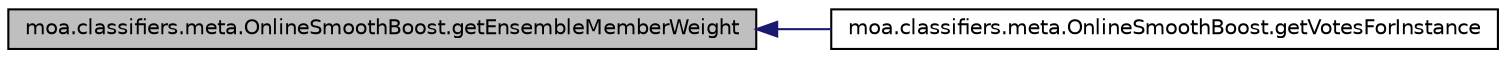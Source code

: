 digraph G
{
  edge [fontname="Helvetica",fontsize="10",labelfontname="Helvetica",labelfontsize="10"];
  node [fontname="Helvetica",fontsize="10",shape=record];
  rankdir=LR;
  Node1 [label="moa.classifiers.meta.OnlineSmoothBoost.getEnsembleMemberWeight",height=0.2,width=0.4,color="black", fillcolor="grey75", style="filled" fontcolor="black"];
  Node1 -> Node2 [dir=back,color="midnightblue",fontsize="10",style="solid",fontname="Helvetica"];
  Node2 [label="moa.classifiers.meta.OnlineSmoothBoost.getVotesForInstance",height=0.2,width=0.4,color="black", fillcolor="white", style="filled",URL="$classmoa_1_1classifiers_1_1meta_1_1OnlineSmoothBoost.html#a95716f04d900f6d510a28f6b46bd86d8",tooltip="Predicts the class memberships for a given instance."];
}
